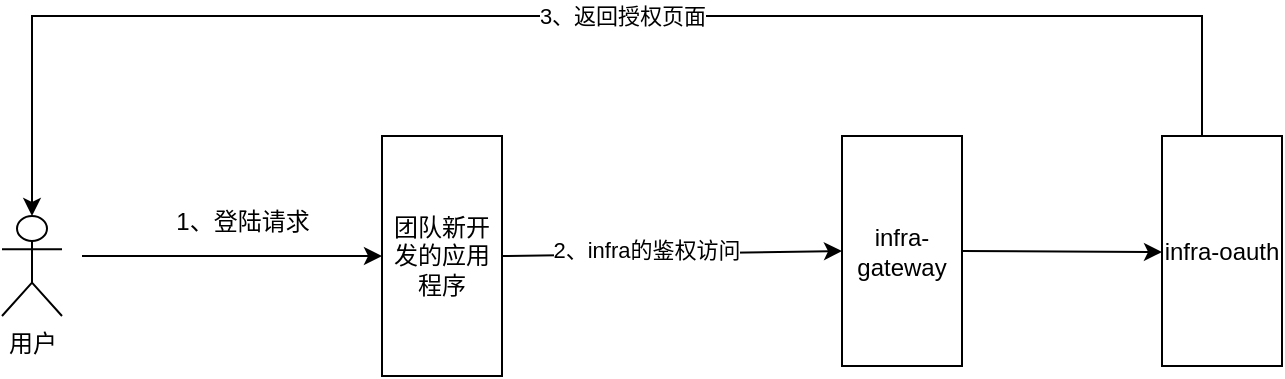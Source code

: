 <mxfile version="22.0.4" type="github">
  <diagram name="第 1 页" id="e0JCgF9dskVaVWp_Zcot">
    <mxGraphModel dx="1754" dy="831" grid="1" gridSize="10" guides="1" tooltips="1" connect="1" arrows="1" fold="1" page="1" pageScale="1" pageWidth="827" pageHeight="1169" math="0" shadow="0">
      <root>
        <mxCell id="0" />
        <mxCell id="1" parent="0" />
        <mxCell id="MiEdg8lr3Fu18mYUraoI-2" value="用户" style="shape=umlActor;verticalLabelPosition=bottom;verticalAlign=top;html=1;outlineConnect=0;" vertex="1" parent="1">
          <mxGeometry x="40" y="350" width="30" height="50" as="geometry" />
        </mxCell>
        <mxCell id="MiEdg8lr3Fu18mYUraoI-3" value="团队新开发的应用程序" style="rounded=0;whiteSpace=wrap;html=1;" vertex="1" parent="1">
          <mxGeometry x="230" y="310" width="60" height="120" as="geometry" />
        </mxCell>
        <mxCell id="MiEdg8lr3Fu18mYUraoI-5" value="" style="endArrow=classic;html=1;rounded=0;" edge="1" parent="1" target="MiEdg8lr3Fu18mYUraoI-3">
          <mxGeometry width="50" height="50" relative="1" as="geometry">
            <mxPoint x="80" y="370" as="sourcePoint" />
            <mxPoint x="700" y="400" as="targetPoint" />
          </mxGeometry>
        </mxCell>
        <mxCell id="MiEdg8lr3Fu18mYUraoI-6" value="1、登陆请求" style="text;html=1;align=center;verticalAlign=middle;resizable=0;points=[];autosize=1;strokeColor=none;fillColor=none;" vertex="1" parent="1">
          <mxGeometry x="115" y="338" width="90" height="30" as="geometry" />
        </mxCell>
        <mxCell id="MiEdg8lr3Fu18mYUraoI-7" value="infra-gateway" style="rounded=0;whiteSpace=wrap;html=1;" vertex="1" parent="1">
          <mxGeometry x="460" y="310" width="60" height="115" as="geometry" />
        </mxCell>
        <mxCell id="MiEdg8lr3Fu18mYUraoI-8" value="" style="endArrow=classic;html=1;rounded=0;exitX=1;exitY=0.5;exitDx=0;exitDy=0;entryX=0;entryY=0.5;entryDx=0;entryDy=0;" edge="1" parent="1" source="MiEdg8lr3Fu18mYUraoI-3" target="MiEdg8lr3Fu18mYUraoI-7">
          <mxGeometry width="50" height="50" relative="1" as="geometry">
            <mxPoint x="650" y="450" as="sourcePoint" />
            <mxPoint x="700" y="400" as="targetPoint" />
          </mxGeometry>
        </mxCell>
        <mxCell id="MiEdg8lr3Fu18mYUraoI-15" value="2、infra的鉴权访问" style="edgeLabel;html=1;align=center;verticalAlign=middle;resizable=0;points=[];" vertex="1" connectable="0" parent="MiEdg8lr3Fu18mYUraoI-8">
          <mxGeometry x="-0.157" y="2" relative="1" as="geometry">
            <mxPoint as="offset" />
          </mxGeometry>
        </mxCell>
        <mxCell id="MiEdg8lr3Fu18mYUraoI-9" value="" style="endArrow=classic;html=1;rounded=0;exitX=1;exitY=0.5;exitDx=0;exitDy=0;" edge="1" parent="1" source="MiEdg8lr3Fu18mYUraoI-7">
          <mxGeometry width="50" height="50" relative="1" as="geometry">
            <mxPoint x="650" y="450" as="sourcePoint" />
            <mxPoint x="620" y="368" as="targetPoint" />
          </mxGeometry>
        </mxCell>
        <mxCell id="MiEdg8lr3Fu18mYUraoI-10" value="infra-oauth" style="rounded=0;whiteSpace=wrap;html=1;" vertex="1" parent="1">
          <mxGeometry x="620" y="310" width="60" height="115" as="geometry" />
        </mxCell>
        <mxCell id="MiEdg8lr3Fu18mYUraoI-13" style="edgeStyle=orthogonalEdgeStyle;rounded=0;orthogonalLoop=1;jettySize=auto;html=1;exitX=0.5;exitY=0;exitDx=0;exitDy=0;entryX=0.5;entryY=0;entryDx=0;entryDy=0;entryPerimeter=0;" edge="1" parent="1" source="MiEdg8lr3Fu18mYUraoI-10" target="MiEdg8lr3Fu18mYUraoI-2">
          <mxGeometry relative="1" as="geometry">
            <Array as="points">
              <mxPoint x="640" y="250" />
              <mxPoint x="55" y="250" />
            </Array>
          </mxGeometry>
        </mxCell>
        <mxCell id="MiEdg8lr3Fu18mYUraoI-14" value="3、返回授权页面" style="edgeLabel;html=1;align=center;verticalAlign=middle;resizable=0;points=[];" vertex="1" connectable="0" parent="MiEdg8lr3Fu18mYUraoI-13">
          <mxGeometry x="-0.045" relative="1" as="geometry">
            <mxPoint as="offset" />
          </mxGeometry>
        </mxCell>
      </root>
    </mxGraphModel>
  </diagram>
</mxfile>
